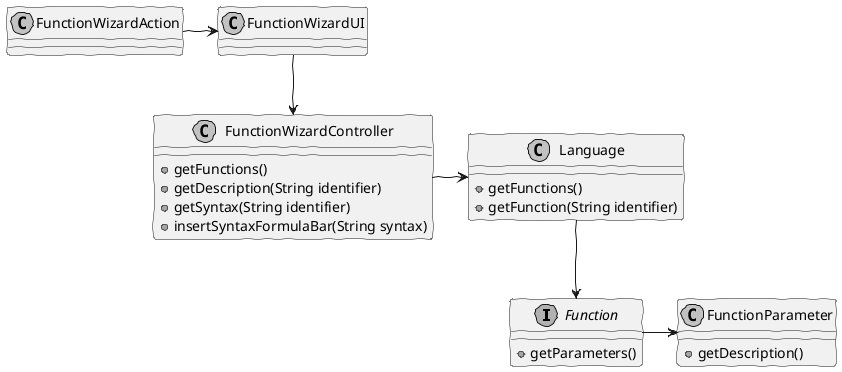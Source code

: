 @startuml cd2_insert_function_basic_wizard.png
skinparam handwritten true
skinparam monochrome true
skinparam packageStyle rect
skinparam defaultFontName FG Virgil
skinparam shadowing false  

interface Function {
    +getParameters()    
}
class FunctionWizardAction{    
}
class FunctionWizardUI{
}
class FunctionWizardController {
    +getFunctions()
    +getDescription(String identifier)
    +getSyntax(String identifier)
    +insertSyntaxFormulaBar(String syntax)
}
class Language{
    +getFunctions()
    +getFunction(String identifier)
}
class FunctionParameter{
    +getDescription()
}
FunctionWizardAction -> FunctionWizardUI 
FunctionWizardUI --> FunctionWizardController 
FunctionWizardController -> Language 

Language --> Function 

Function -> FunctionParameter
@enduml

